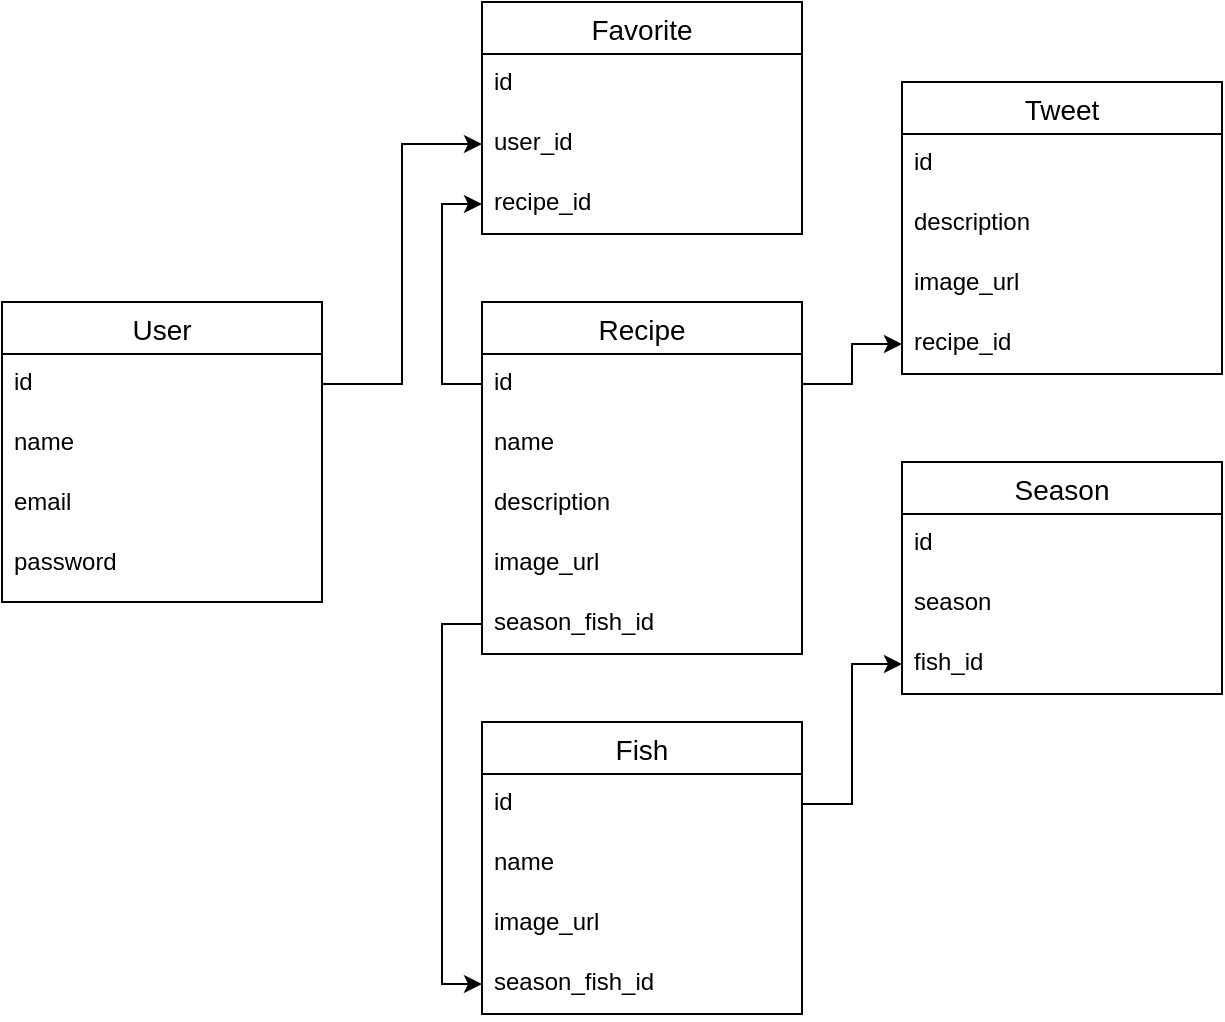 <mxfile version="21.4.0" type="github">
  <diagram name="ページ1" id="tAHvp2ldtjybok5524HX">
    <mxGraphModel dx="605" dy="377" grid="1" gridSize="10" guides="1" tooltips="1" connect="1" arrows="1" fold="1" page="1" pageScale="1" pageWidth="827" pageHeight="1169" math="0" shadow="0">
      <root>
        <mxCell id="0" />
        <mxCell id="1" parent="0" />
        <mxCell id="TgnCKsh85-l7KNUYaWDL-41" value="User" style="swimlane;fontStyle=0;childLayout=stackLayout;horizontal=1;startSize=26;horizontalStack=0;resizeParent=1;resizeParentMax=0;resizeLast=0;collapsible=1;marginBottom=0;align=center;fontSize=14;" parent="1" vertex="1">
          <mxGeometry x="30" y="220" width="160" height="150" as="geometry" />
        </mxCell>
        <mxCell id="TgnCKsh85-l7KNUYaWDL-43" value="id" style="text;strokeColor=none;fillColor=none;spacingLeft=4;spacingRight=4;overflow=hidden;rotatable=0;points=[[0,0.5],[1,0.5]];portConstraint=eastwest;fontSize=12;whiteSpace=wrap;html=1;" parent="TgnCKsh85-l7KNUYaWDL-41" vertex="1">
          <mxGeometry y="26" width="160" height="30" as="geometry" />
        </mxCell>
        <mxCell id="TgnCKsh85-l7KNUYaWDL-45" value="name" style="text;strokeColor=none;fillColor=none;spacingLeft=4;spacingRight=4;overflow=hidden;rotatable=0;points=[[0,0.5],[1,0.5]];portConstraint=eastwest;fontSize=12;whiteSpace=wrap;html=1;" parent="TgnCKsh85-l7KNUYaWDL-41" vertex="1">
          <mxGeometry y="56" width="160" height="30" as="geometry" />
        </mxCell>
        <mxCell id="TgnCKsh85-l7KNUYaWDL-46" value="email" style="text;strokeColor=none;fillColor=none;spacingLeft=4;spacingRight=4;overflow=hidden;rotatable=0;points=[[0,0.5],[1,0.5]];portConstraint=eastwest;fontSize=12;whiteSpace=wrap;html=1;" parent="TgnCKsh85-l7KNUYaWDL-41" vertex="1">
          <mxGeometry y="86" width="160" height="30" as="geometry" />
        </mxCell>
        <mxCell id="TgnCKsh85-l7KNUYaWDL-44" value="password" style="text;strokeColor=none;fillColor=none;spacingLeft=4;spacingRight=4;overflow=hidden;rotatable=0;points=[[0,0.5],[1,0.5]];portConstraint=eastwest;fontSize=12;whiteSpace=wrap;html=1;" parent="TgnCKsh85-l7KNUYaWDL-41" vertex="1">
          <mxGeometry y="116" width="160" height="34" as="geometry" />
        </mxCell>
        <mxCell id="TgnCKsh85-l7KNUYaWDL-64" value="Recipe" style="swimlane;fontStyle=0;childLayout=stackLayout;horizontal=1;startSize=26;horizontalStack=0;resizeParent=1;resizeParentMax=0;resizeLast=0;collapsible=1;marginBottom=0;align=center;fontSize=14;" parent="1" vertex="1">
          <mxGeometry x="270" y="220" width="160" height="176" as="geometry" />
        </mxCell>
        <mxCell id="TgnCKsh85-l7KNUYaWDL-69" value="id" style="text;strokeColor=none;fillColor=none;spacingLeft=4;spacingRight=4;overflow=hidden;rotatable=0;points=[[0,0.5],[1,0.5]];portConstraint=eastwest;fontSize=12;whiteSpace=wrap;html=1;" parent="TgnCKsh85-l7KNUYaWDL-64" vertex="1">
          <mxGeometry y="26" width="160" height="30" as="geometry" />
        </mxCell>
        <mxCell id="TgnCKsh85-l7KNUYaWDL-67" value="name" style="text;strokeColor=none;fillColor=none;spacingLeft=4;spacingRight=4;overflow=hidden;rotatable=0;points=[[0,0.5],[1,0.5]];portConstraint=eastwest;fontSize=12;whiteSpace=wrap;html=1;" parent="TgnCKsh85-l7KNUYaWDL-64" vertex="1">
          <mxGeometry y="56" width="160" height="30" as="geometry" />
        </mxCell>
        <mxCell id="TgnCKsh85-l7KNUYaWDL-66" value="description" style="text;strokeColor=none;fillColor=none;spacingLeft=4;spacingRight=4;overflow=hidden;rotatable=0;points=[[0,0.5],[1,0.5]];portConstraint=eastwest;fontSize=12;whiteSpace=wrap;html=1;" parent="TgnCKsh85-l7KNUYaWDL-64" vertex="1">
          <mxGeometry y="86" width="160" height="30" as="geometry" />
        </mxCell>
        <mxCell id="TgnCKsh85-l7KNUYaWDL-70" value="image_url" style="text;strokeColor=none;fillColor=none;spacingLeft=4;spacingRight=4;overflow=hidden;rotatable=0;points=[[0,0.5],[1,0.5]];portConstraint=eastwest;fontSize=12;whiteSpace=wrap;html=1;" parent="TgnCKsh85-l7KNUYaWDL-64" vertex="1">
          <mxGeometry y="116" width="160" height="30" as="geometry" />
        </mxCell>
        <mxCell id="TgnCKsh85-l7KNUYaWDL-68" value="season_fish_id" style="text;strokeColor=none;fillColor=none;spacingLeft=4;spacingRight=4;overflow=hidden;rotatable=0;points=[[0,0.5],[1,0.5]];portConstraint=eastwest;fontSize=12;whiteSpace=wrap;html=1;" parent="TgnCKsh85-l7KNUYaWDL-64" vertex="1">
          <mxGeometry y="146" width="160" height="30" as="geometry" />
        </mxCell>
        <mxCell id="TgnCKsh85-l7KNUYaWDL-71" value="Favorite" style="swimlane;fontStyle=0;childLayout=stackLayout;horizontal=1;startSize=26;horizontalStack=0;resizeParent=1;resizeParentMax=0;resizeLast=0;collapsible=1;marginBottom=0;align=center;fontSize=14;" parent="1" vertex="1">
          <mxGeometry x="270" y="70" width="160" height="116" as="geometry" />
        </mxCell>
        <mxCell id="TgnCKsh85-l7KNUYaWDL-77" value="id" style="text;strokeColor=none;fillColor=none;spacingLeft=4;spacingRight=4;overflow=hidden;rotatable=0;points=[[0,0.5],[1,0.5]];portConstraint=eastwest;fontSize=12;whiteSpace=wrap;html=1;" parent="TgnCKsh85-l7KNUYaWDL-71" vertex="1">
          <mxGeometry y="26" width="160" height="30" as="geometry" />
        </mxCell>
        <mxCell id="TgnCKsh85-l7KNUYaWDL-73" value="user_id" style="text;strokeColor=none;fillColor=none;spacingLeft=4;spacingRight=4;overflow=hidden;rotatable=0;points=[[0,0.5],[1,0.5]];portConstraint=eastwest;fontSize=12;whiteSpace=wrap;html=1;" parent="TgnCKsh85-l7KNUYaWDL-71" vertex="1">
          <mxGeometry y="56" width="160" height="30" as="geometry" />
        </mxCell>
        <mxCell id="TgnCKsh85-l7KNUYaWDL-74" value="recipe_id" style="text;strokeColor=none;fillColor=none;spacingLeft=4;spacingRight=4;overflow=hidden;rotatable=0;points=[[0,0.5],[1,0.5]];portConstraint=eastwest;fontSize=12;whiteSpace=wrap;html=1;" parent="TgnCKsh85-l7KNUYaWDL-71" vertex="1">
          <mxGeometry y="86" width="160" height="30" as="geometry" />
        </mxCell>
        <mxCell id="TgnCKsh85-l7KNUYaWDL-78" value="Season" style="swimlane;fontStyle=0;childLayout=stackLayout;horizontal=1;startSize=26;horizontalStack=0;resizeParent=1;resizeParentMax=0;resizeLast=0;collapsible=1;marginBottom=0;align=center;fontSize=14;" parent="1" vertex="1">
          <mxGeometry x="480" y="300" width="160" height="116" as="geometry" />
        </mxCell>
        <mxCell id="TgnCKsh85-l7KNUYaWDL-79" value="id" style="text;strokeColor=none;fillColor=none;spacingLeft=4;spacingRight=4;overflow=hidden;rotatable=0;points=[[0,0.5],[1,0.5]];portConstraint=eastwest;fontSize=12;whiteSpace=wrap;html=1;" parent="TgnCKsh85-l7KNUYaWDL-78" vertex="1">
          <mxGeometry y="26" width="160" height="30" as="geometry" />
        </mxCell>
        <mxCell id="TgnCKsh85-l7KNUYaWDL-80" value="season" style="text;strokeColor=none;fillColor=none;spacingLeft=4;spacingRight=4;overflow=hidden;rotatable=0;points=[[0,0.5],[1,0.5]];portConstraint=eastwest;fontSize=12;whiteSpace=wrap;html=1;" parent="TgnCKsh85-l7KNUYaWDL-78" vertex="1">
          <mxGeometry y="56" width="160" height="30" as="geometry" />
        </mxCell>
        <mxCell id="TgnCKsh85-l7KNUYaWDL-81" value="fish_id" style="text;strokeColor=none;fillColor=none;spacingLeft=4;spacingRight=4;overflow=hidden;rotatable=0;points=[[0,0.5],[1,0.5]];portConstraint=eastwest;fontSize=12;whiteSpace=wrap;html=1;" parent="TgnCKsh85-l7KNUYaWDL-78" vertex="1">
          <mxGeometry y="86" width="160" height="30" as="geometry" />
        </mxCell>
        <mxCell id="TgnCKsh85-l7KNUYaWDL-82" value="Fish" style="swimlane;fontStyle=0;childLayout=stackLayout;horizontal=1;startSize=26;horizontalStack=0;resizeParent=1;resizeParentMax=0;resizeLast=0;collapsible=1;marginBottom=0;align=center;fontSize=14;" parent="1" vertex="1">
          <mxGeometry x="270" y="430" width="160" height="146" as="geometry" />
        </mxCell>
        <mxCell id="TgnCKsh85-l7KNUYaWDL-83" value="id" style="text;strokeColor=none;fillColor=none;spacingLeft=4;spacingRight=4;overflow=hidden;rotatable=0;points=[[0,0.5],[1,0.5]];portConstraint=eastwest;fontSize=12;whiteSpace=wrap;html=1;" parent="TgnCKsh85-l7KNUYaWDL-82" vertex="1">
          <mxGeometry y="26" width="160" height="30" as="geometry" />
        </mxCell>
        <mxCell id="TgnCKsh85-l7KNUYaWDL-84" value="name" style="text;strokeColor=none;fillColor=none;spacingLeft=4;spacingRight=4;overflow=hidden;rotatable=0;points=[[0,0.5],[1,0.5]];portConstraint=eastwest;fontSize=12;whiteSpace=wrap;html=1;" parent="TgnCKsh85-l7KNUYaWDL-82" vertex="1">
          <mxGeometry y="56" width="160" height="30" as="geometry" />
        </mxCell>
        <mxCell id="TgnCKsh85-l7KNUYaWDL-86" value="image_url" style="text;strokeColor=none;fillColor=none;spacingLeft=4;spacingRight=4;overflow=hidden;rotatable=0;points=[[0,0.5],[1,0.5]];portConstraint=eastwest;fontSize=12;whiteSpace=wrap;html=1;" parent="TgnCKsh85-l7KNUYaWDL-82" vertex="1">
          <mxGeometry y="86" width="160" height="30" as="geometry" />
        </mxCell>
        <mxCell id="TgnCKsh85-l7KNUYaWDL-85" value="season_fish_id" style="text;strokeColor=none;fillColor=none;spacingLeft=4;spacingRight=4;overflow=hidden;rotatable=0;points=[[0,0.5],[1,0.5]];portConstraint=eastwest;fontSize=12;whiteSpace=wrap;html=1;" parent="TgnCKsh85-l7KNUYaWDL-82" vertex="1">
          <mxGeometry y="116" width="160" height="30" as="geometry" />
        </mxCell>
        <mxCell id="TgnCKsh85-l7KNUYaWDL-87" value="Tweet" style="swimlane;fontStyle=0;childLayout=stackLayout;horizontal=1;startSize=26;horizontalStack=0;resizeParent=1;resizeParentMax=0;resizeLast=0;collapsible=1;marginBottom=0;align=center;fontSize=14;" parent="1" vertex="1">
          <mxGeometry x="480" y="110" width="160" height="146" as="geometry" />
        </mxCell>
        <mxCell id="TgnCKsh85-l7KNUYaWDL-88" value="id" style="text;strokeColor=none;fillColor=none;spacingLeft=4;spacingRight=4;overflow=hidden;rotatable=0;points=[[0,0.5],[1,0.5]];portConstraint=eastwest;fontSize=12;whiteSpace=wrap;html=1;" parent="TgnCKsh85-l7KNUYaWDL-87" vertex="1">
          <mxGeometry y="26" width="160" height="30" as="geometry" />
        </mxCell>
        <mxCell id="TgnCKsh85-l7KNUYaWDL-89" value="description" style="text;strokeColor=none;fillColor=none;spacingLeft=4;spacingRight=4;overflow=hidden;rotatable=0;points=[[0,0.5],[1,0.5]];portConstraint=eastwest;fontSize=12;whiteSpace=wrap;html=1;" parent="TgnCKsh85-l7KNUYaWDL-87" vertex="1">
          <mxGeometry y="56" width="160" height="30" as="geometry" />
        </mxCell>
        <mxCell id="TgnCKsh85-l7KNUYaWDL-92" value="image_url" style="text;strokeColor=none;fillColor=none;spacingLeft=4;spacingRight=4;overflow=hidden;rotatable=0;points=[[0,0.5],[1,0.5]];portConstraint=eastwest;fontSize=12;whiteSpace=wrap;html=1;" parent="TgnCKsh85-l7KNUYaWDL-87" vertex="1">
          <mxGeometry y="86" width="160" height="30" as="geometry" />
        </mxCell>
        <mxCell id="TgnCKsh85-l7KNUYaWDL-90" value="recipe_id" style="text;strokeColor=none;fillColor=none;spacingLeft=4;spacingRight=4;overflow=hidden;rotatable=0;points=[[0,0.5],[1,0.5]];portConstraint=eastwest;fontSize=12;whiteSpace=wrap;html=1;" parent="TgnCKsh85-l7KNUYaWDL-87" vertex="1">
          <mxGeometry y="116" width="160" height="30" as="geometry" />
        </mxCell>
        <mxCell id="TgnCKsh85-l7KNUYaWDL-94" style="edgeStyle=orthogonalEdgeStyle;rounded=0;orthogonalLoop=1;jettySize=auto;html=1;exitX=1;exitY=0.5;exitDx=0;exitDy=0;entryX=0;entryY=0.5;entryDx=0;entryDy=0;" parent="1" source="TgnCKsh85-l7KNUYaWDL-43" target="TgnCKsh85-l7KNUYaWDL-73" edge="1">
          <mxGeometry relative="1" as="geometry" />
        </mxCell>
        <mxCell id="TgnCKsh85-l7KNUYaWDL-95" style="edgeStyle=orthogonalEdgeStyle;rounded=0;orthogonalLoop=1;jettySize=auto;html=1;exitX=0;exitY=0.5;exitDx=0;exitDy=0;entryX=0;entryY=0.5;entryDx=0;entryDy=0;" parent="1" source="TgnCKsh85-l7KNUYaWDL-69" target="TgnCKsh85-l7KNUYaWDL-74" edge="1">
          <mxGeometry relative="1" as="geometry" />
        </mxCell>
        <mxCell id="TgnCKsh85-l7KNUYaWDL-99" style="edgeStyle=orthogonalEdgeStyle;rounded=0;orthogonalLoop=1;jettySize=auto;html=1;entryX=0;entryY=0.5;entryDx=0;entryDy=0;" parent="1" source="TgnCKsh85-l7KNUYaWDL-68" target="TgnCKsh85-l7KNUYaWDL-85" edge="1">
          <mxGeometry relative="1" as="geometry" />
        </mxCell>
        <mxCell id="TgnCKsh85-l7KNUYaWDL-100" style="edgeStyle=orthogonalEdgeStyle;rounded=0;orthogonalLoop=1;jettySize=auto;html=1;exitX=1;exitY=0.5;exitDx=0;exitDy=0;entryX=0;entryY=0.5;entryDx=0;entryDy=0;" parent="1" source="TgnCKsh85-l7KNUYaWDL-69" target="TgnCKsh85-l7KNUYaWDL-90" edge="1">
          <mxGeometry relative="1" as="geometry" />
        </mxCell>
        <mxCell id="TgnCKsh85-l7KNUYaWDL-101" style="edgeStyle=orthogonalEdgeStyle;rounded=0;orthogonalLoop=1;jettySize=auto;html=1;exitX=1;exitY=0.5;exitDx=0;exitDy=0;entryX=0;entryY=0.5;entryDx=0;entryDy=0;" parent="1" source="TgnCKsh85-l7KNUYaWDL-83" target="TgnCKsh85-l7KNUYaWDL-81" edge="1">
          <mxGeometry relative="1" as="geometry" />
        </mxCell>
      </root>
    </mxGraphModel>
  </diagram>
</mxfile>
